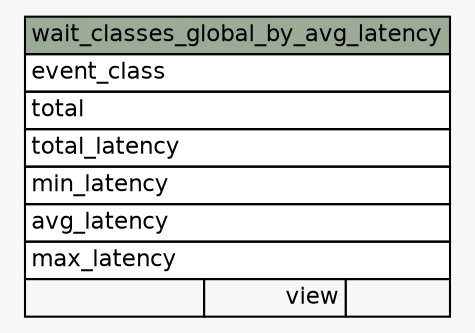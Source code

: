 // dot 12.1.0 on Linux 6.13.8-200.fc41.x86_64
// SchemaSpy rev 590
digraph "wait_classes_global_by_avg_latency" {
  graph [
    rankdir="RL"
    bgcolor="#f7f7f7"
    nodesep="0.18"
    ranksep="0.46"
    fontname="Helvetica"
    fontsize="11"
  ];
  node [
    fontname="Helvetica"
    fontsize="11"
    shape="plaintext"
  ];
  edge [
    arrowsize="0.8"
  ];
  "wait_classes_global_by_avg_latency" [
    label=<
    <TABLE BORDER="0" CELLBORDER="1" CELLSPACING="0" BGCOLOR="#ffffff">
      <TR><TD COLSPAN="3" BGCOLOR="#9bab96" ALIGN="CENTER">wait_classes_global_by_avg_latency</TD></TR>
      <TR><TD PORT="event_class" COLSPAN="3" ALIGN="LEFT">event_class</TD></TR>
      <TR><TD PORT="total" COLSPAN="3" ALIGN="LEFT">total</TD></TR>
      <TR><TD PORT="total_latency" COLSPAN="3" ALIGN="LEFT">total_latency</TD></TR>
      <TR><TD PORT="min_latency" COLSPAN="3" ALIGN="LEFT">min_latency</TD></TR>
      <TR><TD PORT="avg_latency" COLSPAN="3" ALIGN="LEFT">avg_latency</TD></TR>
      <TR><TD PORT="max_latency" COLSPAN="3" ALIGN="LEFT">max_latency</TD></TR>
      <TR><TD ALIGN="LEFT" BGCOLOR="#f7f7f7">  </TD><TD ALIGN="RIGHT" BGCOLOR="#f7f7f7">view</TD><TD ALIGN="RIGHT" BGCOLOR="#f7f7f7">  </TD></TR>
    </TABLE>>
    URL="tables/wait_classes_global_by_avg_latency.html"
    tooltip="wait_classes_global_by_avg_latency"
  ];
}
